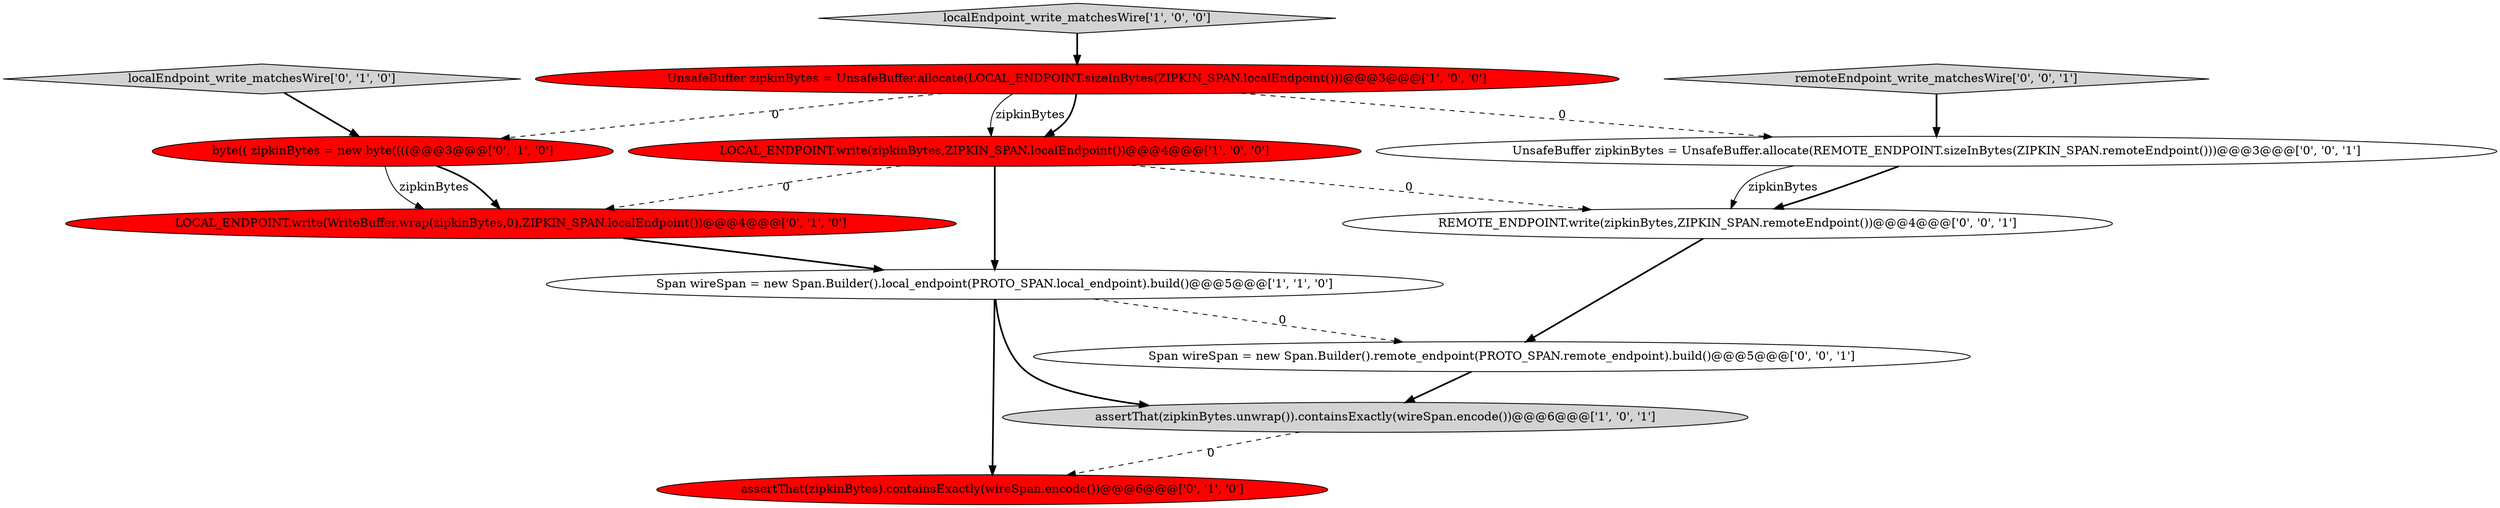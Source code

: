 digraph {
12 [style = filled, label = "UnsafeBuffer zipkinBytes = UnsafeBuffer.allocate(REMOTE_ENDPOINT.sizeInBytes(ZIPKIN_SPAN.remoteEndpoint()))@@@3@@@['0', '0', '1']", fillcolor = white, shape = ellipse image = "AAA0AAABBB3BBB"];
2 [style = filled, label = "UnsafeBuffer zipkinBytes = UnsafeBuffer.allocate(LOCAL_ENDPOINT.sizeInBytes(ZIPKIN_SPAN.localEndpoint()))@@@3@@@['1', '0', '0']", fillcolor = red, shape = ellipse image = "AAA1AAABBB1BBB"];
7 [style = filled, label = "LOCAL_ENDPOINT.write(WriteBuffer.wrap(zipkinBytes,0),ZIPKIN_SPAN.localEndpoint())@@@4@@@['0', '1', '0']", fillcolor = red, shape = ellipse image = "AAA1AAABBB2BBB"];
5 [style = filled, label = "byte(( zipkinBytes = new byte((((@@@3@@@['0', '1', '0']", fillcolor = red, shape = ellipse image = "AAA1AAABBB2BBB"];
8 [style = filled, label = "assertThat(zipkinBytes).containsExactly(wireSpan.encode())@@@6@@@['0', '1', '0']", fillcolor = red, shape = ellipse image = "AAA1AAABBB2BBB"];
4 [style = filled, label = "assertThat(zipkinBytes.unwrap()).containsExactly(wireSpan.encode())@@@6@@@['1', '0', '1']", fillcolor = lightgray, shape = ellipse image = "AAA0AAABBB1BBB"];
9 [style = filled, label = "Span wireSpan = new Span.Builder().remote_endpoint(PROTO_SPAN.remote_endpoint).build()@@@5@@@['0', '0', '1']", fillcolor = white, shape = ellipse image = "AAA0AAABBB3BBB"];
3 [style = filled, label = "localEndpoint_write_matchesWire['1', '0', '0']", fillcolor = lightgray, shape = diamond image = "AAA0AAABBB1BBB"];
6 [style = filled, label = "localEndpoint_write_matchesWire['0', '1', '0']", fillcolor = lightgray, shape = diamond image = "AAA0AAABBB2BBB"];
11 [style = filled, label = "REMOTE_ENDPOINT.write(zipkinBytes,ZIPKIN_SPAN.remoteEndpoint())@@@4@@@['0', '0', '1']", fillcolor = white, shape = ellipse image = "AAA0AAABBB3BBB"];
1 [style = filled, label = "Span wireSpan = new Span.Builder().local_endpoint(PROTO_SPAN.local_endpoint).build()@@@5@@@['1', '1', '0']", fillcolor = white, shape = ellipse image = "AAA0AAABBB1BBB"];
0 [style = filled, label = "LOCAL_ENDPOINT.write(zipkinBytes,ZIPKIN_SPAN.localEndpoint())@@@4@@@['1', '0', '0']", fillcolor = red, shape = ellipse image = "AAA1AAABBB1BBB"];
10 [style = filled, label = "remoteEndpoint_write_matchesWire['0', '0', '1']", fillcolor = lightgray, shape = diamond image = "AAA0AAABBB3BBB"];
1->4 [style = bold, label=""];
7->1 [style = bold, label=""];
1->8 [style = bold, label=""];
9->4 [style = bold, label=""];
12->11 [style = bold, label=""];
1->9 [style = dashed, label="0"];
0->11 [style = dashed, label="0"];
11->9 [style = bold, label=""];
2->0 [style = solid, label="zipkinBytes"];
12->11 [style = solid, label="zipkinBytes"];
5->7 [style = solid, label="zipkinBytes"];
2->12 [style = dashed, label="0"];
6->5 [style = bold, label=""];
2->5 [style = dashed, label="0"];
2->0 [style = bold, label=""];
3->2 [style = bold, label=""];
10->12 [style = bold, label=""];
0->1 [style = bold, label=""];
4->8 [style = dashed, label="0"];
5->7 [style = bold, label=""];
0->7 [style = dashed, label="0"];
}
